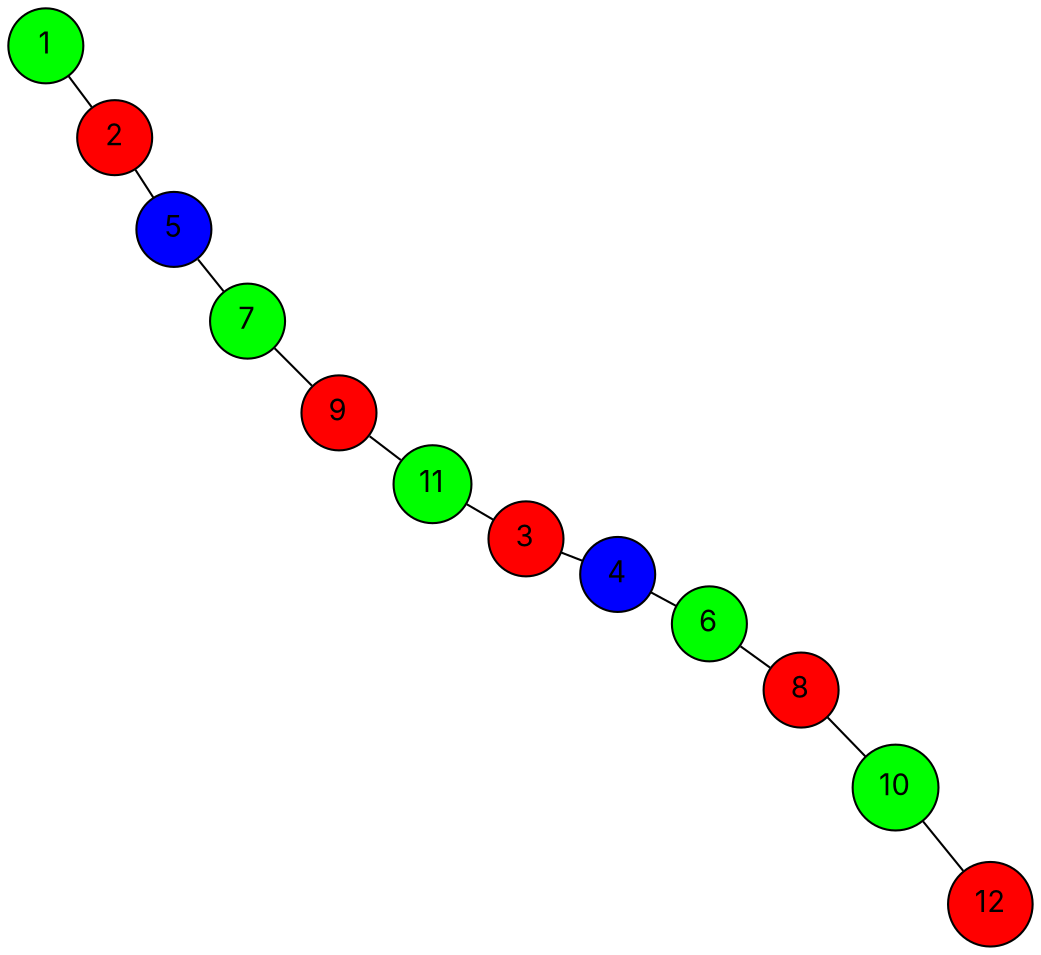 graph G {
  layout=neato;
  overlap=false;
  splines=true;
  node [shape=circle, style=filled, fontname=Inter];
  1 [label="1", fillcolor="green", tooltip="v1 color 1"];
  2 [label="2", fillcolor="red", tooltip="v2 color 0"];
  3 [label="3", fillcolor="red", tooltip="v3 color 0"];
  4 [label="4", fillcolor="blue", tooltip="v4 color 2"];
  5 [label="5", fillcolor="blue", tooltip="v5 color 2"];
  6 [label="6", fillcolor="green", tooltip="v6 color 1"];
  7 [label="7", fillcolor="green", tooltip="v7 color 1"];
  8 [label="8", fillcolor="red", tooltip="v8 color 0"];
  9 [label="9", fillcolor="red", tooltip="v9 color 0"];
  10 [label="10", fillcolor="green", tooltip="v10 color 1"];
  11 [label="11", fillcolor="green", tooltip="v11 color 1"];
  12 [label="12", fillcolor="red", tooltip="v12 color 0"];
  1 -- 2;
  2 -- 5;
  3 -- 4;
  3 -- 11;
  4 -- 6;
  5 -- 7;
  6 -- 8;
  7 -- 9;
  8 -- 10;
  9 -- 11;
  10 -- 12;
}
